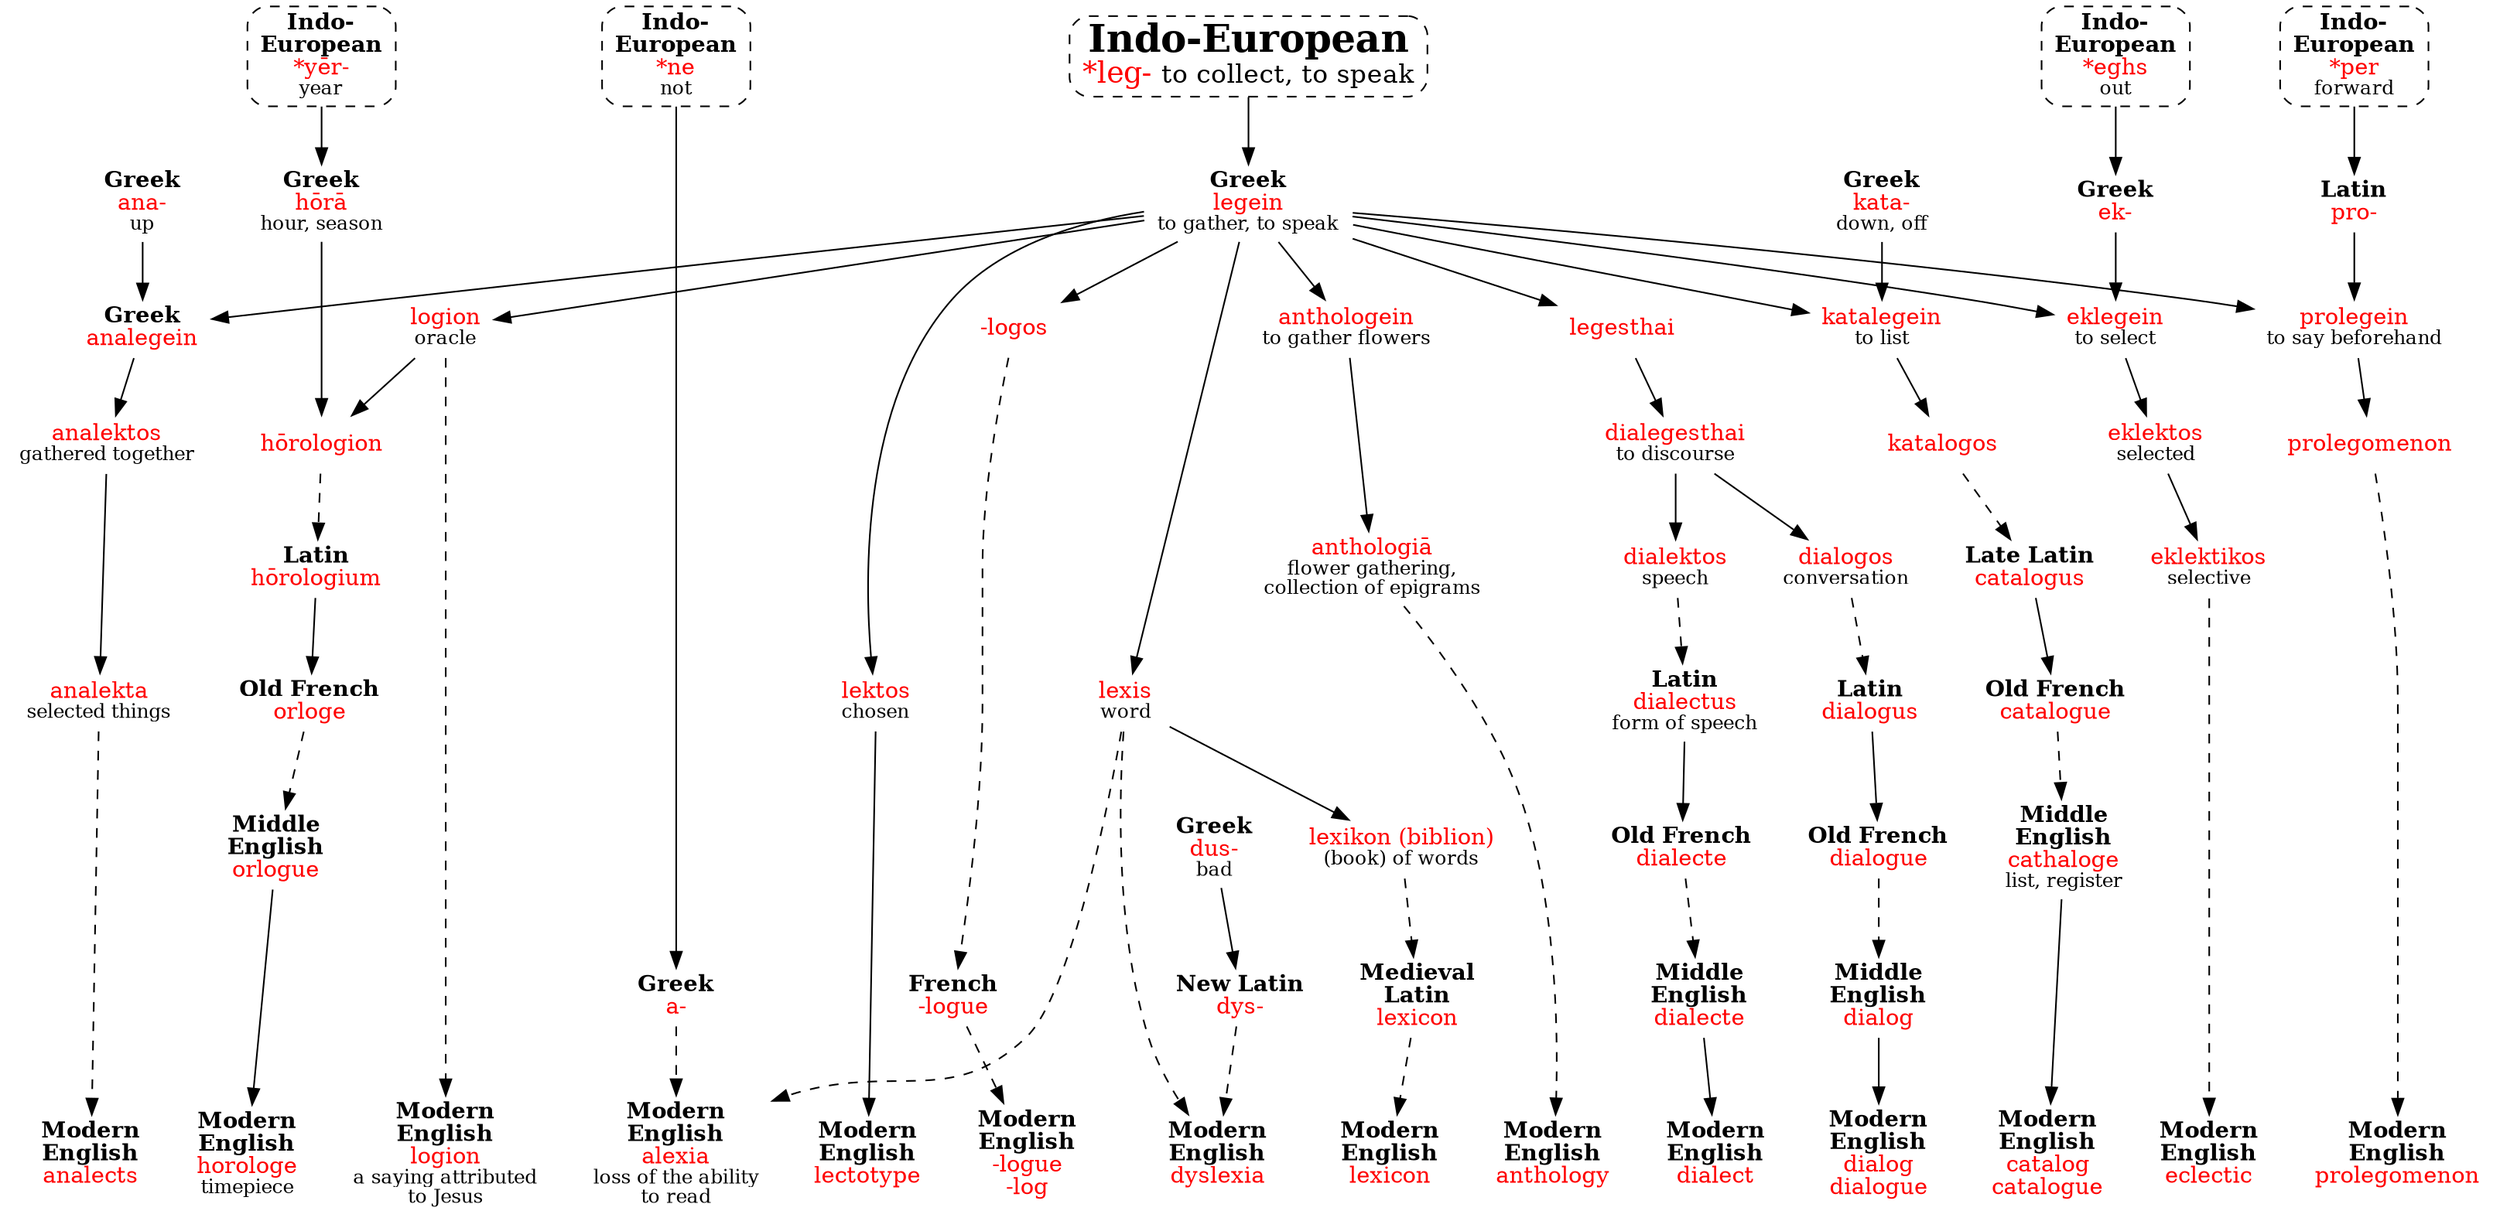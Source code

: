 strict digraph {
node [shape=none]

legIE [label=<<font point-size="24"><b>Indo-European</b></font><br/><font point-size="18" color="red">*leg- </font><font point-size="16">to collect, to speak</font>> shape=box style="dashed,rounded" URL="leg-speak0.svg" tooltip="Indo-European \"*leg-\" to collect, to speak"]

// omitted: eclogite (rock), eclogue (poem)

// lexicon
legeinG [label=<<b>Greek</b><br/><font color="red">legein</font><br/><font point-size="12">to gather, to speak</font>>]
lexisG [label=<<font color="red">lexis</font><br/><font point-size="12">word</font>>]
lexikonG [label=<<font color="red">lexikon (biblion)</font><br/><font point-size="12">(book) of words</font>>]
lexiconL [label=<<b>Medieval<br/>Latin</b><br/><font color="red">lexicon</font>>]
lexicon [label=<<b>Modern<br/>English</b><br/><font color="red">lexicon</font>>]
legIE -> legeinG -> lexisG -> lexikonG
lexikonG -> lexiconL -> lexicon [style=dashed]

// logion
logionG [label=<<font color="red">logion</font><br/><font point-size="12">oracle</font>>]
logion [label=<<b>Modern<br/>English</b><br/><font color="red">logion</font><br/><font point-size="12">a saying attributed<br/>to Jesus</font>>]
legeinG -> logionG
logionG -> logion [style=dashed]

// -logue/-log
logosG [label=<<font color="red">-logos</font>>]
logueF [label=<<b>French</b><br/><font color="red">-logue</font>>]
logue [label=<<b>Modern<br/>English</b><br/><font color="red">-logue<br/>-log</font>>]
legeinG -> logosG
logosG -> logueF -> logue [style=dashed]

// alexia
neIE [label=<<b>Indo-<br/>European</b><br/><font color="red">*ne</font><br/><font point-size="12">not</font>> shape=box style="dashed,rounded" URL="ne-not3.svg"]
aG [label=<<b>Greek</b><br/><font color="red">a-</font>>]
alexia [label=<<b>Modern<br/>English</b><br/><font color="red">alexia</font><br/><font point-size="12">loss of the ability<br/>to read</font>>]
neIE -> aG
{ aG lexisG } -> alexia [style=dashed]

// analects
anaG [label=<<b>Greek</b><br/><font color="red">ana-</font><br/><font point-size="12">up</font>>]
analegeinG [label=<<b>Greek</b><br/><font color="red">analegein</font>>]
analektosG [label=<<font color="red">analektos</font><br/><font point-size="12">gathered together</font>>]
analektaG [label=<<font color="red">analekta</font><br/><font point-size="12">selected things</font>>]
analects [label=<<b>Modern<br/>English</b><br/><font color="red">analects</font>>]
{ anaG legeinG } -> analegeinG -> analektosG -> analektaG
analektaG -> analects [style=dashed]

// anthology
anthologeinG [label=<<font color="red">anthologein</font><br/><font point-size="12">to gather flowers</font>>]
anthologiaG [label=<<font color="red">anthologiā</font><br/><font point-size="12">flower gathering,<br/>collection of epigrams</font>>]
anthology [label=<<b>Modern<br/>English</b><br/><font color="red">anthology</font>>]
legeinG -> anthologeinG -> anthologiaG
anthologiaG -> anthology [style=dashed]

// catalog/catalogue
kataG [label=<<b>Greek</b><br/><font color="red">kata-</font><br/><font point-size="12">down, off</font>>]
katalegeinG [label=<<font color="red">katalegein</font><br/><font point-size="12">to list</font>>]
katalogosG [label=<<font color="red">katalogos</font>>]
catalogusL [label=<<b>Late Latin</b><br/><font color="red">catalogus</font>>]
catalogueOF [label=<<b>Old French</b><br/><font color="red">catalogue</font>>]
cathalogeME [label=<<b>Middle<br/>English</b><br/><font color="red">cathaloge</font><br/><font point-size="12">list, register</font>>]
catalog [label=<<b>Modern<br/>English</b><br/><font color="red">catalog<br/>catalogue</font>>]
{ kataG legeinG } -> katalegeinG -> katalogosG
katalogosG -> catalogusL [style=dashed]
catalogusL -> catalogueOF
catalogueOF -> cathalogeME [style=dashed]
cathalogeME -> catalog

// dialect
legesthaiG [label=<<font color="red">legesthai</font>>]
dialegesthaiG [label=<<font color="red">dialegesthai</font><br/><font point-size="12">to discourse</font>>]
dialektosG [label=<<font color="red">dialektos</font><br/><font point-size="12">speech</font>>]
dialectusL [label=<<b>Latin</b><br/><font color="red">dialectus</font><br/><font point-size="12">form of speech</font>>]
dialecteOF [label=<<b>Old French</b><br/><font color="red">dialecte</font>>]
dialecteME [label=<<b>Middle<br/>English</b><br/><font color="red">dialecte</font>>]
dialect [label=<<b>Modern<br/>English</b><br/><font color="red">dialect</font>>]
legeinG -> legesthaiG -> dialegesthaiG -> dialektosG
dialektosG -> dialectusL [style=dashed]
dialectusL -> dialecteOF
dialecteOF -> dialecteME [style=dashed]
dialecteME -> dialect

// dialog/dialogue
dialogosG [label=<<font color="red">dialogos</font><br/><font point-size="12">conversation</font>>]
dialogusL [label=<<b>Latin</b><br/><font color="red">dialogus</font>>]
dialogueOF [label=<<b>Old French</b><br/><font color="red">dialogue</font>>]
dialogME [label=<<b>Middle<br/>English</b><br/><font color="red">dialog</font>>]
dialogue [label=<<b>Modern<br/>English</b><br/><font color="red">dialog<br/>dialogue</font>>]
dialegesthaiG -> dialogosG
dialogosG -> dialogusL [style=dashed]
dialogusL -> dialogueOF
dialogueOF -> dialogME [style=dashed]
dialogME -> dialogue

// dyslexia
dusG [label=<<b>Greek</b><br/><font color="red">dus-</font><br/><font point-size="12">bad</font>>]
dysL [label=<<b>New Latin</b><br/><font color="red">dys-</font>>] 
dyslexia [label=<<b>Modern<br/>English</b><br/><font color="red">dyslexia</font>>]
dusG -> dysL
{ dysL lexisG } -> dyslexia [style=dashed]

// eclectic
eghsIE [label=<<b>Indo-<br/>European</b><br/><font color="red">*eghs</font><br/><font point-size="12">out</font>> shape=box style="dashed,rounded" URL="eghs-out.svg"]
ekG [label=<<b>Greek</b><br/><font color="red">ek-</font>>]
eklegeinG [label=<<font color="red">eklegein</font><br/><font point-size="12">to select</font>>]
eklektosG [label=<<font color="red">eklektos</font><br/><font point-size="12">selected</font>>]
eklektikosG [label=<<font color="red">eklektikos</font><br/><font point-size="12">selective</font>>]
eclectic [label=<<b>Modern<br/>English</b><br/><font color="red">eclectic</font>>]
eghsIE -> ekG
{ ekG legeinG } -> eklegeinG -> eklektosG -> eklektikosG
eklektikosG -> eclectic [style=dashed]

// horologe
yerIE [label=<<b>Indo-<br/>European</b><br/><font color="red">*yēr-</font><br/><font point-size="12">year</font>> shape=box style="dashed,rounded" URL="yer-year.svg"]
horaG [label=<<b>Greek</b><br/><font color="red">hōrā</font><br/><font point-size="12">hour, season</font>>]
horologionG [label=<<font color="red">hōrologion</font>>]
horologiumL [label=<<b>Latin</b><br/><font color="red">hōrologium</font>>]
orlogeOF [label=<<b>Old French</b><br/><font color="red">orloge</font>>]
orlogeME [label=<<b>Middle<br/>English</b><br/><font color="red">orlogue</font>>]
horologe [label=<<b>Modern<br/>English</b><br/><font color="red">horologe</font><br/><font point-size="12">timepiece</font>>]
yerIE -> horaG
{ horaG logionG } -> horologionG
horologionG -> horologiumL [style=dashed]
horologiumL -> orlogeOF
orlogeOF -> orlogeME [style=dashed]
orlogeME -> horologe

// lectotype
lektosG [label=<<font color="red">lektos</font><br/><font point-size="12">chosen</font>>]
lectotype [label=<<b>Modern<br/>English</b><br/><font color="red">lectotype</font>>]
legeinG -> lektosG
lektosG -> lectotype

// prolegomenon
perIE [label=<<b>Indo-<br/>European</b><br/><font color="red">*per</font><br/><font point-size="12">forward</font>> shape=box style="dashed,rounded" URL="per-pro2.svg"]
proG [label=<<b>Latin</b><br/><font color="red">pro-</font>>]
prolegeinG [label=<<font color="red">prolegein</font><br/><font point-size="12">to say beforehand</font>>]
prolegomenonG [label=<<font color="red">prolegomenon</font>>]
prolegomenon [label=<<b>Modern<br/>English</b><br/><font color="red">prolegomenon</font>>]
perIE -> proG
{ proG legeinG } -> prolegeinG -> prolegomenonG
prolegomenonG -> prolegomenon [style=dashed]

{ rank=sink lexicon logion logue alexia analects anthology catalog dialect dialogue dyslexia eclectic horologe lectotype prolegomenon }
{ rank=source legIE eghsIE yerIE perIE neIE }
}